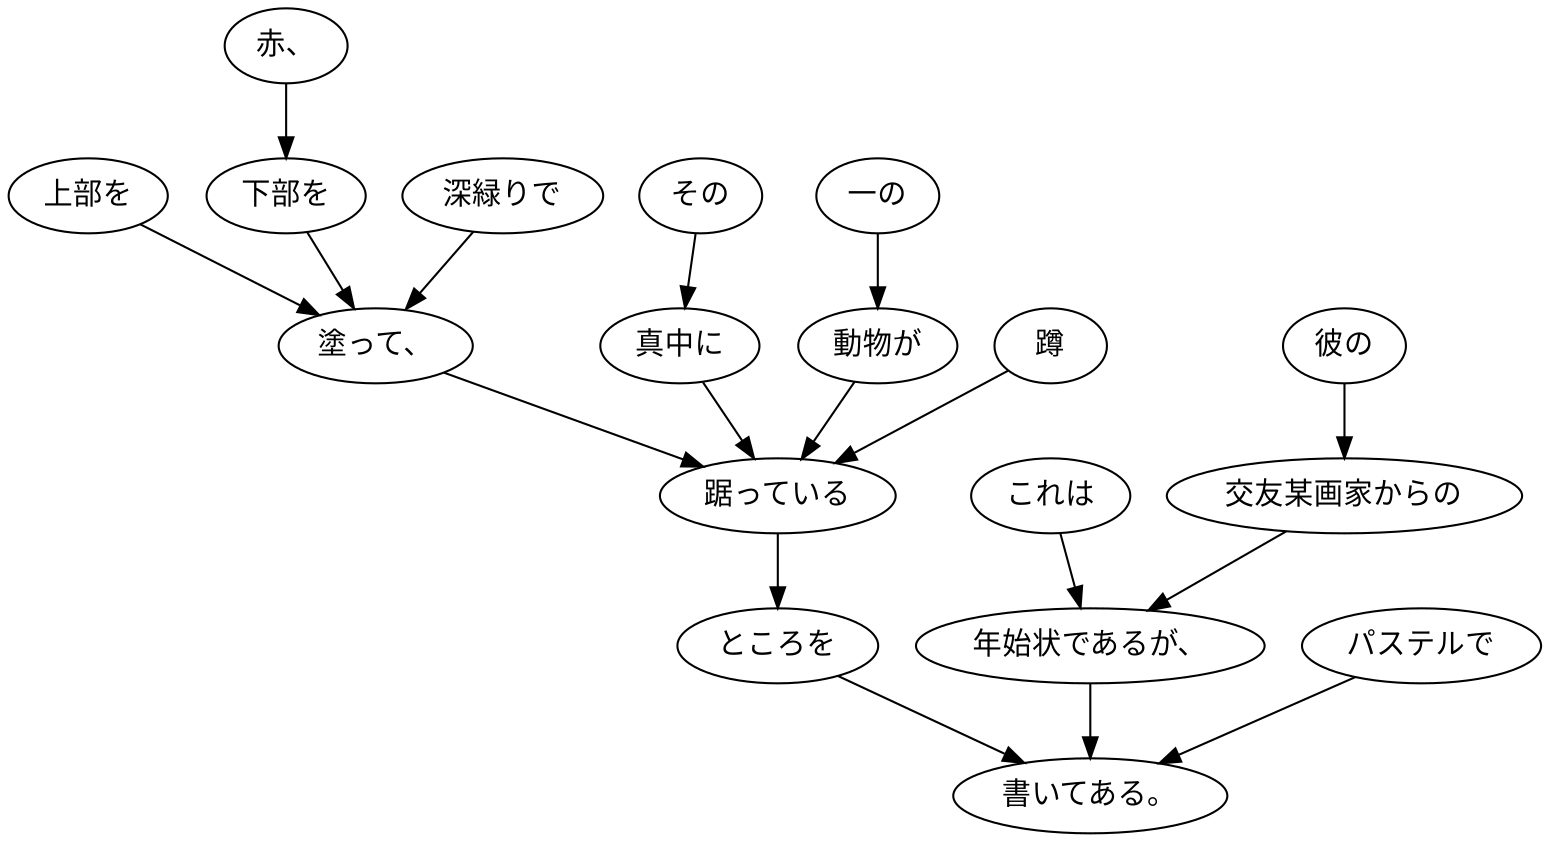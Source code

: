 digraph graph341 {
	node0 [label="これは"];
	node1 [label="彼の"];
	node2 [label="交友某画家からの"];
	node3 [label="年始状であるが、"];
	node4 [label="上部を"];
	node5 [label="赤、"];
	node6 [label="下部を"];
	node7 [label="深緑りで"];
	node8 [label="塗って、"];
	node9 [label="その"];
	node10 [label="真中に"];
	node11 [label="一の"];
	node12 [label="動物が"];
	node13 [label="蹲"];
	node14 [label="踞っている"];
	node15 [label="ところを"];
	node16 [label="パステルで"];
	node17 [label="書いてある。"];
	node0 -> node3;
	node1 -> node2;
	node2 -> node3;
	node3 -> node17;
	node4 -> node8;
	node5 -> node6;
	node6 -> node8;
	node7 -> node8;
	node8 -> node14;
	node9 -> node10;
	node10 -> node14;
	node11 -> node12;
	node12 -> node14;
	node13 -> node14;
	node14 -> node15;
	node15 -> node17;
	node16 -> node17;
}
